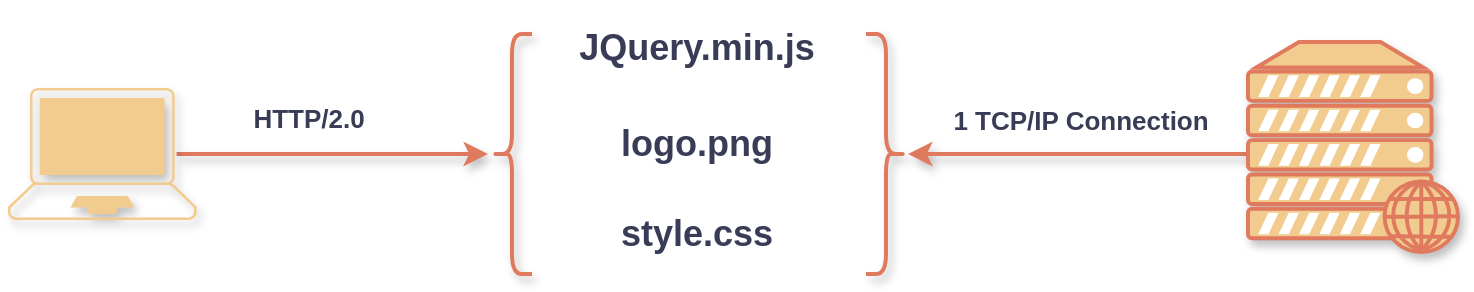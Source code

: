 <mxfile version="22.0.4" type="github">
  <diagram name="第 1 页" id="NGioJXuHZD3I8VSq0RQc">
    <mxGraphModel dx="890" dy="585" grid="1" gridSize="10" guides="1" tooltips="1" connect="1" arrows="1" fold="1" page="1" pageScale="1" pageWidth="827" pageHeight="1169" math="0" shadow="0">
      <root>
        <mxCell id="0" />
        <mxCell id="1" parent="0" />
        <mxCell id="KeR786KVvSDlI-LjiggQ-5" style="edgeStyle=orthogonalEdgeStyle;rounded=1;orthogonalLoop=1;jettySize=auto;html=1;strokeWidth=2;labelBackgroundColor=none;strokeColor=#E07A5F;fontColor=default;shadow=1;" edge="1" parent="1">
          <mxGeometry relative="1" as="geometry">
            <mxPoint x="310" y="305" as="targetPoint" />
            <mxPoint x="154.29" y="305" as="sourcePoint" />
          </mxGeometry>
        </mxCell>
        <mxCell id="KeR786KVvSDlI-LjiggQ-3" value="" style="points=[[0.13,0.02,0],[0.5,0,0],[0.87,0.02,0],[0.885,0.4,0],[0.985,0.985,0],[0.5,1,0],[0.015,0.985,0],[0.115,0.4,0]];verticalLabelPosition=bottom;html=1;verticalAlign=top;aspect=fixed;align=center;pointerEvents=1;shape=mxgraph.cisco19.laptop;fillColor=#F2CC8F;strokeColor=none;labelBackgroundColor=none;fontColor=#393C56;rounded=1;shadow=1;" vertex="1" parent="1">
          <mxGeometry x="70" y="272" width="94.29" height="66" as="geometry" />
        </mxCell>
        <mxCell id="KeR786KVvSDlI-LjiggQ-6" style="edgeStyle=orthogonalEdgeStyle;rounded=1;orthogonalLoop=1;jettySize=auto;html=1;strokeWidth=2;labelBackgroundColor=none;strokeColor=#E07A5F;fontColor=default;shadow=1;" edge="1" parent="1">
          <mxGeometry relative="1" as="geometry">
            <mxPoint x="520" y="305" as="targetPoint" />
            <mxPoint x="690" y="305" as="sourcePoint" />
          </mxGeometry>
        </mxCell>
        <mxCell id="KeR786KVvSDlI-LjiggQ-7" value="" style="shape=curlyBracket;whiteSpace=wrap;html=1;rounded=1;labelPosition=left;verticalLabelPosition=middle;align=right;verticalAlign=middle;strokeWidth=2;labelBackgroundColor=none;fillColor=#F2CC8F;strokeColor=#E07A5F;fontColor=#393C56;shadow=1;" vertex="1" parent="1">
          <mxGeometry x="312" y="245" width="20" height="120" as="geometry" />
        </mxCell>
        <mxCell id="KeR786KVvSDlI-LjiggQ-8" value="" style="shape=curlyBracket;whiteSpace=wrap;html=1;rounded=1;flipH=1;labelPosition=right;verticalLabelPosition=middle;align=left;verticalAlign=middle;strokeWidth=2;labelBackgroundColor=none;fillColor=#F2CC8F;strokeColor=#E07A5F;fontColor=#393C56;shadow=1;" vertex="1" parent="1">
          <mxGeometry x="499" y="245" width="20" height="120" as="geometry" />
        </mxCell>
        <mxCell id="KeR786KVvSDlI-LjiggQ-10" value="&lt;font style=&quot;font-size: 18px;&quot;&gt;&lt;b&gt;JQuery.min.js&lt;/b&gt;&lt;/font&gt;" style="text;html=1;align=center;verticalAlign=middle;resizable=0;points=[];autosize=1;strokeColor=none;fillColor=none;labelBackgroundColor=none;fontColor=#393C56;rounded=1;shadow=1;" vertex="1" parent="1">
          <mxGeometry x="344" y="232" width="140" height="40" as="geometry" />
        </mxCell>
        <mxCell id="KeR786KVvSDlI-LjiggQ-11" value="&lt;span style=&quot;font-size: 18px;&quot;&gt;&lt;b&gt;logo.png&lt;br&gt;&lt;/b&gt;&lt;/span&gt;" style="text;html=1;align=center;verticalAlign=middle;resizable=0;points=[];autosize=1;strokeColor=none;fillColor=none;labelBackgroundColor=none;fontColor=#393C56;rounded=1;shadow=1;" vertex="1" parent="1">
          <mxGeometry x="364" y="280" width="100" height="40" as="geometry" />
        </mxCell>
        <mxCell id="KeR786KVvSDlI-LjiggQ-12" value="&lt;span style=&quot;font-size: 18px;&quot;&gt;&lt;b&gt;style.css&lt;br&gt;&lt;/b&gt;&lt;/span&gt;" style="text;html=1;align=center;verticalAlign=middle;resizable=0;points=[];autosize=1;strokeColor=none;fillColor=none;labelBackgroundColor=none;fontColor=#393C56;rounded=1;shadow=1;" vertex="1" parent="1">
          <mxGeometry x="364" y="325" width="100" height="40" as="geometry" />
        </mxCell>
        <mxCell id="KeR786KVvSDlI-LjiggQ-13" value="&lt;b&gt;&lt;font style=&quot;font-size: 13px;&quot;&gt;HTTP/2.0&lt;/font&gt;&lt;/b&gt;" style="text;html=1;align=center;verticalAlign=middle;resizable=0;points=[];autosize=1;strokeColor=none;fillColor=none;labelBackgroundColor=none;fontColor=#393C56;rounded=1;shadow=1;" vertex="1" parent="1">
          <mxGeometry x="180" y="272" width="80" height="30" as="geometry" />
        </mxCell>
        <mxCell id="KeR786KVvSDlI-LjiggQ-14" value="&lt;b&gt;&lt;font style=&quot;font-size: 13px;&quot;&gt;1 TCP/IP Connection&lt;/font&gt;&lt;/b&gt;" style="text;html=1;align=center;verticalAlign=middle;resizable=0;points=[];autosize=1;strokeColor=none;fillColor=none;labelBackgroundColor=none;fontColor=#393C56;rounded=1;shadow=1;" vertex="1" parent="1">
          <mxGeometry x="531" y="273" width="150" height="30" as="geometry" />
        </mxCell>
        <mxCell id="KeR786KVvSDlI-LjiggQ-16" value="" style="fontColor=#393C56;verticalAlign=top;verticalLabelPosition=bottom;labelPosition=center;align=center;html=1;outlineConnect=0;fillColor=#F2CC8F;strokeColor=#E07A5F;gradientDirection=north;strokeWidth=2;shape=mxgraph.networks.web_server;labelBackgroundColor=none;rounded=1;shadow=1;" vertex="1" parent="1">
          <mxGeometry x="690" y="249" width="105" height="105" as="geometry" />
        </mxCell>
      </root>
    </mxGraphModel>
  </diagram>
</mxfile>
